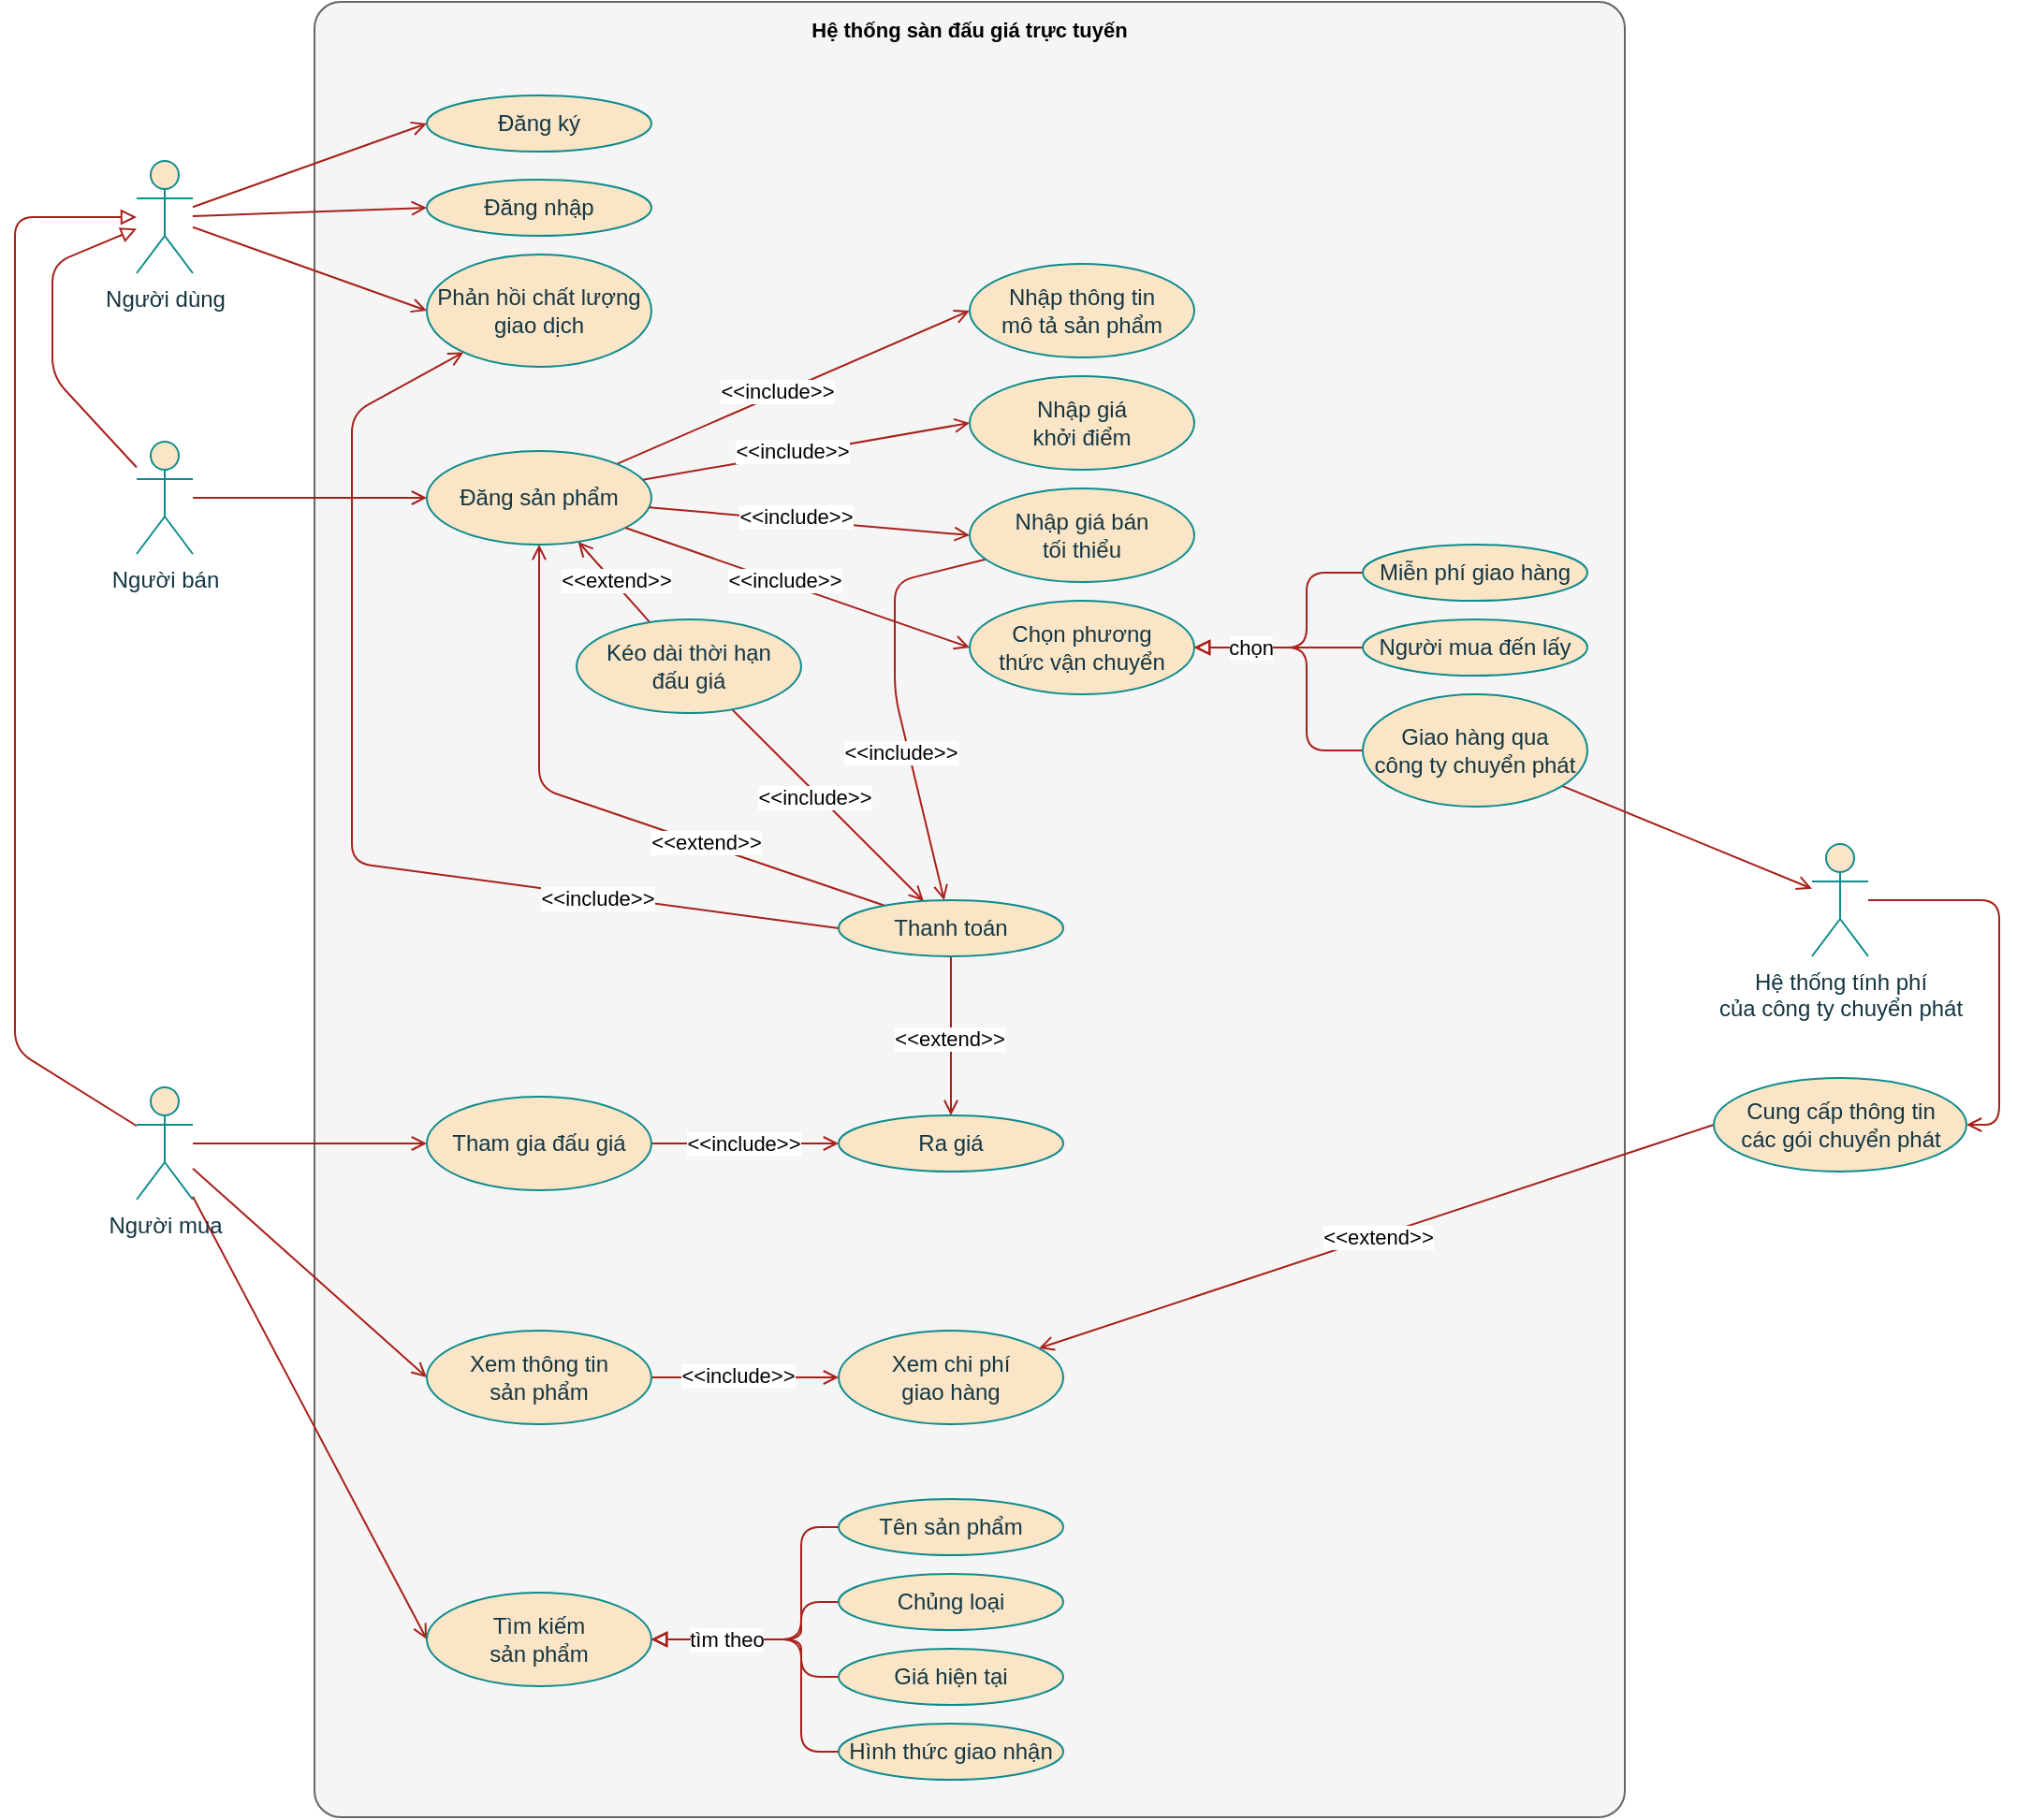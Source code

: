 <mxfile version="22.0.1" type="device">
  <diagram name="Page-1" id="0lvr0rsDFAgbzqghXE3o">
    <mxGraphModel dx="1834" dy="956" grid="1" gridSize="10" guides="1" tooltips="1" connect="1" arrows="1" fold="1" page="0" pageScale="1" pageWidth="827" pageHeight="1169" background="none" math="0" shadow="0">
      <root>
        <mxCell id="0" />
        <mxCell id="1" parent="0" />
        <mxCell id="p1P08zAndF0IRRPU-Ogm-79" value="" style="rounded=1;whiteSpace=wrap;html=1;fontFamily=Helvetica;fontSize=11;arcSize=2;fillColor=#f5f5f5;strokeColor=#666666;fontColor=#333333;movable=0;resizable=0;rotatable=0;deletable=0;editable=0;locked=1;connectable=0;" vertex="1" parent="1">
          <mxGeometry x="40" y="370" width="700" height="970" as="geometry" />
        </mxCell>
        <mxCell id="0Hxz1rpaqMrXubtItxKM-27" style="edgeStyle=none;shape=connector;rounded=1;orthogonalLoop=1;jettySize=auto;html=1;entryX=0;entryY=0.5;entryDx=0;entryDy=0;labelBackgroundColor=none;strokeColor=#A8201A;fontFamily=Helvetica;fontSize=11;fontColor=default;endArrow=open;endFill=0;" parent="1" source="0Hxz1rpaqMrXubtItxKM-1" target="0Hxz1rpaqMrXubtItxKM-26" edge="1">
          <mxGeometry relative="1" as="geometry" />
        </mxCell>
        <mxCell id="0Hxz1rpaqMrXubtItxKM-28" style="edgeStyle=none;shape=connector;rounded=1;orthogonalLoop=1;jettySize=auto;html=1;entryX=0;entryY=0.5;entryDx=0;entryDy=0;labelBackgroundColor=none;strokeColor=#A8201A;fontFamily=Helvetica;fontSize=11;fontColor=default;endArrow=open;endFill=0;" parent="1" source="0Hxz1rpaqMrXubtItxKM-1" target="0Hxz1rpaqMrXubtItxKM-7" edge="1">
          <mxGeometry relative="1" as="geometry" />
        </mxCell>
        <mxCell id="p1P08zAndF0IRRPU-Ogm-1" style="edgeStyle=none;shape=connector;rounded=1;orthogonalLoop=1;jettySize=auto;html=1;entryX=0;entryY=0.5;entryDx=0;entryDy=0;labelBackgroundColor=none;strokeColor=#A8201A;align=center;verticalAlign=middle;fontFamily=Helvetica;fontSize=11;fontColor=default;endArrow=open;endFill=0;" edge="1" parent="1" source="0Hxz1rpaqMrXubtItxKM-1" target="0Hxz1rpaqMrXubtItxKM-44">
          <mxGeometry relative="1" as="geometry" />
        </mxCell>
        <mxCell id="p1P08zAndF0IRRPU-Ogm-7" style="edgeStyle=none;shape=connector;rounded=1;orthogonalLoop=1;jettySize=auto;html=1;labelBackgroundColor=none;strokeColor=#A8201A;align=center;verticalAlign=middle;fontFamily=Helvetica;fontSize=11;fontColor=default;endArrow=block;endFill=0;" edge="1" parent="1" source="0Hxz1rpaqMrXubtItxKM-1" target="p1P08zAndF0IRRPU-Ogm-2">
          <mxGeometry relative="1" as="geometry">
            <Array as="points">
              <mxPoint x="-120" y="930" />
              <mxPoint x="-120" y="485" />
            </Array>
          </mxGeometry>
        </mxCell>
        <mxCell id="0Hxz1rpaqMrXubtItxKM-1" value="Người mua" style="shape=umlActor;verticalLabelPosition=bottom;verticalAlign=top;html=1;outlineConnect=0;rounded=1;labelBackgroundColor=none;fillColor=#FAE5C7;strokeColor=#0F8B8D;fontColor=#143642;" parent="1" vertex="1">
          <mxGeometry x="-55" y="950" width="30" height="60" as="geometry" />
        </mxCell>
        <mxCell id="0Hxz1rpaqMrXubtItxKM-9" style="rounded=1;orthogonalLoop=1;jettySize=auto;html=1;entryX=0;entryY=0.5;entryDx=0;entryDy=0;endArrow=open;endFill=0;labelBackgroundColor=none;strokeColor=#A8201A;fontColor=default;" parent="1" source="0Hxz1rpaqMrXubtItxKM-2" target="0Hxz1rpaqMrXubtItxKM-6" edge="1">
          <mxGeometry relative="1" as="geometry" />
        </mxCell>
        <mxCell id="p1P08zAndF0IRRPU-Ogm-6" style="edgeStyle=none;shape=connector;rounded=1;orthogonalLoop=1;jettySize=auto;html=1;labelBackgroundColor=none;strokeColor=#A8201A;align=center;verticalAlign=middle;fontFamily=Helvetica;fontSize=11;fontColor=default;endArrow=block;endFill=0;" edge="1" parent="1" source="0Hxz1rpaqMrXubtItxKM-2" target="p1P08zAndF0IRRPU-Ogm-2">
          <mxGeometry relative="1" as="geometry">
            <Array as="points">
              <mxPoint x="-100" y="570" />
              <mxPoint x="-100" y="510" />
            </Array>
          </mxGeometry>
        </mxCell>
        <mxCell id="0Hxz1rpaqMrXubtItxKM-2" value="Người&amp;nbsp;bán" style="shape=umlActor;verticalLabelPosition=bottom;verticalAlign=top;html=1;outlineConnect=0;rounded=1;labelBackgroundColor=none;fillColor=#FAE5C7;strokeColor=#0F8B8D;fontColor=#143642;" parent="1" vertex="1">
          <mxGeometry x="-55" y="605" width="30" height="60" as="geometry" />
        </mxCell>
        <mxCell id="p1P08zAndF0IRRPU-Ogm-29" style="edgeStyle=none;shape=connector;rounded=1;orthogonalLoop=1;jettySize=auto;html=1;entryX=0;entryY=0.5;entryDx=0;entryDy=0;labelBackgroundColor=none;strokeColor=#A8201A;align=center;verticalAlign=middle;fontFamily=Helvetica;fontSize=11;fontColor=default;endArrow=open;endFill=0;" edge="1" parent="1" source="0Hxz1rpaqMrXubtItxKM-6" target="0Hxz1rpaqMrXubtItxKM-8">
          <mxGeometry relative="1" as="geometry" />
        </mxCell>
        <mxCell id="p1P08zAndF0IRRPU-Ogm-30" value="&amp;lt;&amp;lt;include&amp;gt;&amp;gt;" style="edgeLabel;html=1;align=center;verticalAlign=middle;resizable=0;points=[];fontSize=11;fontFamily=Helvetica;fontColor=default;" vertex="1" connectable="0" parent="p1P08zAndF0IRRPU-Ogm-29">
          <mxGeometry x="-0.086" y="2" relative="1" as="geometry">
            <mxPoint as="offset" />
          </mxGeometry>
        </mxCell>
        <mxCell id="0Hxz1rpaqMrXubtItxKM-6" value="Đăng sản phẩm" style="ellipse;whiteSpace=wrap;html=1;rounded=1;labelBackgroundColor=none;fillColor=#FAE5C7;strokeColor=#0F8B8D;fontColor=#143642;" parent="1" vertex="1">
          <mxGeometry x="100" y="610" width="120" height="50" as="geometry" />
        </mxCell>
        <mxCell id="0Hxz1rpaqMrXubtItxKM-7" value="Tìm kiếm&lt;br&gt;sản phẩm" style="ellipse;whiteSpace=wrap;html=1;rounded=1;labelBackgroundColor=none;fillColor=#FAE5C7;strokeColor=#0F8B8D;fontColor=#143642;" parent="1" vertex="1">
          <mxGeometry x="100" y="1220" width="120" height="50" as="geometry" />
        </mxCell>
        <mxCell id="0Hxz1rpaqMrXubtItxKM-8" value="Nhập thông tin&lt;br&gt;mô tả sản phẩm" style="ellipse;whiteSpace=wrap;html=1;rounded=1;labelBackgroundColor=none;fillColor=#FAE5C7;strokeColor=#0F8B8D;fontColor=#143642;" parent="1" vertex="1">
          <mxGeometry x="390" y="510" width="120" height="50" as="geometry" />
        </mxCell>
        <mxCell id="0Hxz1rpaqMrXubtItxKM-15" value="Nhập giá&lt;br&gt;khởi điểm" style="ellipse;whiteSpace=wrap;html=1;rounded=1;labelBackgroundColor=none;fillColor=#FAE5C7;strokeColor=#0F8B8D;fontColor=#143642;" parent="1" vertex="1">
          <mxGeometry x="390" y="570" width="120" height="50" as="geometry" />
        </mxCell>
        <mxCell id="p1P08zAndF0IRRPU-Ogm-24" style="edgeStyle=none;shape=connector;rounded=1;orthogonalLoop=1;jettySize=auto;html=1;labelBackgroundColor=none;strokeColor=#A8201A;align=center;verticalAlign=middle;fontFamily=Helvetica;fontSize=11;fontColor=default;endArrow=open;endFill=0;" edge="1" parent="1" source="0Hxz1rpaqMrXubtItxKM-20" target="0Hxz1rpaqMrXubtItxKM-6">
          <mxGeometry relative="1" as="geometry" />
        </mxCell>
        <mxCell id="p1P08zAndF0IRRPU-Ogm-25" value="&amp;lt;&amp;lt;extend&amp;gt;&amp;gt;" style="edgeLabel;html=1;align=center;verticalAlign=middle;resizable=0;points=[];fontSize=11;fontFamily=Helvetica;fontColor=default;" vertex="1" connectable="0" parent="p1P08zAndF0IRRPU-Ogm-24">
          <mxGeometry x="0.018" y="-1" relative="1" as="geometry">
            <mxPoint as="offset" />
          </mxGeometry>
        </mxCell>
        <mxCell id="p1P08zAndF0IRRPU-Ogm-129" style="edgeStyle=none;shape=connector;rounded=1;orthogonalLoop=1;jettySize=auto;html=1;labelBackgroundColor=none;strokeColor=#A8201A;align=center;verticalAlign=middle;fontFamily=Helvetica;fontSize=11;fontColor=default;endArrow=open;endFill=0;" edge="1" parent="1" source="0Hxz1rpaqMrXubtItxKM-20" target="0Hxz1rpaqMrXubtItxKM-56">
          <mxGeometry relative="1" as="geometry">
            <mxPoint x="374.538" y="782.077" as="targetPoint" />
          </mxGeometry>
        </mxCell>
        <mxCell id="p1P08zAndF0IRRPU-Ogm-130" value="&amp;lt;&amp;lt;include&amp;gt;&amp;gt;" style="edgeLabel;html=1;align=center;verticalAlign=middle;resizable=0;points=[];fontSize=11;fontFamily=Helvetica;fontColor=default;" vertex="1" connectable="0" parent="p1P08zAndF0IRRPU-Ogm-129">
          <mxGeometry x="-0.115" y="-2" relative="1" as="geometry">
            <mxPoint as="offset" />
          </mxGeometry>
        </mxCell>
        <mxCell id="0Hxz1rpaqMrXubtItxKM-20" value="Kéo dài thời hạn&lt;br&gt;đấu giá" style="ellipse;whiteSpace=wrap;html=1;rounded=1;labelBackgroundColor=none;fillColor=#FAE5C7;strokeColor=#0F8B8D;fontColor=#143642;" parent="1" vertex="1">
          <mxGeometry x="180" y="700" width="120" height="50" as="geometry" />
        </mxCell>
        <mxCell id="0Hxz1rpaqMrXubtItxKM-22" value="Chọn phương&lt;br&gt;thức vận chuyển" style="ellipse;whiteSpace=wrap;html=1;rounded=1;labelBackgroundColor=none;fillColor=#FAE5C7;strokeColor=#0F8B8D;fontColor=#143642;" parent="1" vertex="1">
          <mxGeometry x="390" y="690" width="120" height="50" as="geometry" />
        </mxCell>
        <mxCell id="p1P08zAndF0IRRPU-Ogm-59" style="edgeStyle=none;shape=connector;rounded=1;orthogonalLoop=1;jettySize=auto;html=1;labelBackgroundColor=none;strokeColor=#A8201A;align=center;verticalAlign=middle;fontFamily=Helvetica;fontSize=11;fontColor=default;endArrow=open;endFill=0;" edge="1" parent="1" source="0Hxz1rpaqMrXubtItxKM-26" target="p1P08zAndF0IRRPU-Ogm-58">
          <mxGeometry relative="1" as="geometry" />
        </mxCell>
        <mxCell id="p1P08zAndF0IRRPU-Ogm-60" value="&amp;lt;&amp;lt;include&amp;gt;&amp;gt;" style="edgeLabel;html=1;align=center;verticalAlign=middle;resizable=0;points=[];fontSize=11;fontFamily=Helvetica;fontColor=default;" vertex="1" connectable="0" parent="p1P08zAndF0IRRPU-Ogm-59">
          <mxGeometry x="-0.082" y="1" relative="1" as="geometry">
            <mxPoint as="offset" />
          </mxGeometry>
        </mxCell>
        <mxCell id="0Hxz1rpaqMrXubtItxKM-26" value="Xem thông tin&lt;br&gt;sản phẩm" style="ellipse;whiteSpace=wrap;html=1;rounded=1;labelBackgroundColor=none;fillColor=#FAE5C7;strokeColor=#0F8B8D;fontColor=#143642;" parent="1" vertex="1">
          <mxGeometry x="100" y="1080" width="120" height="50" as="geometry" />
        </mxCell>
        <mxCell id="0Hxz1rpaqMrXubtItxKM-33" value="Đăng ký" style="ellipse;whiteSpace=wrap;html=1;rounded=1;labelBackgroundColor=none;fillColor=#FAE5C7;strokeColor=#0F8B8D;fontColor=#143642;" parent="1" vertex="1">
          <mxGeometry x="100" y="420" width="120" height="30" as="geometry" />
        </mxCell>
        <mxCell id="0Hxz1rpaqMrXubtItxKM-34" value="Đăng nhập" style="ellipse;whiteSpace=wrap;html=1;rounded=1;labelBackgroundColor=none;fillColor=#FAE5C7;strokeColor=#0F8B8D;fontColor=#143642;" parent="1" vertex="1">
          <mxGeometry x="100" y="465" width="120" height="30" as="geometry" />
        </mxCell>
        <mxCell id="0Hxz1rpaqMrXubtItxKM-41" value="Phản hồi chất lượng&lt;br&gt;giao dịch" style="ellipse;whiteSpace=wrap;html=1;rounded=1;labelBackgroundColor=none;fillColor=#FAE5C7;strokeColor=#0F8B8D;fontColor=#143642;" parent="1" vertex="1">
          <mxGeometry x="100" y="505" width="120" height="60" as="geometry" />
        </mxCell>
        <mxCell id="p1P08zAndF0IRRPU-Ogm-96" style="edgeStyle=none;shape=connector;rounded=1;orthogonalLoop=1;jettySize=auto;html=1;labelBackgroundColor=none;strokeColor=#A8201A;align=center;verticalAlign=middle;fontFamily=Helvetica;fontSize=11;fontColor=default;endArrow=open;endFill=0;" edge="1" parent="1" source="0Hxz1rpaqMrXubtItxKM-44" target="p1P08zAndF0IRRPU-Ogm-95">
          <mxGeometry relative="1" as="geometry" />
        </mxCell>
        <mxCell id="p1P08zAndF0IRRPU-Ogm-97" value="&amp;lt;&amp;lt;include&amp;gt;&amp;gt;" style="edgeLabel;html=1;align=center;verticalAlign=middle;resizable=0;points=[];fontSize=11;fontFamily=Helvetica;fontColor=default;" vertex="1" connectable="0" parent="p1P08zAndF0IRRPU-Ogm-96">
          <mxGeometry x="0.253" y="1" relative="1" as="geometry">
            <mxPoint x="-14" y="1" as="offset" />
          </mxGeometry>
        </mxCell>
        <mxCell id="0Hxz1rpaqMrXubtItxKM-44" value="Tham gia đấu giá" style="ellipse;whiteSpace=wrap;html=1;rounded=1;labelBackgroundColor=none;fillColor=#FAE5C7;strokeColor=#0F8B8D;fontColor=#143642;" parent="1" vertex="1">
          <mxGeometry x="100" y="955" width="120" height="50" as="geometry" />
        </mxCell>
        <mxCell id="0Hxz1rpaqMrXubtItxKM-53" style="edgeStyle=none;shape=connector;rounded=1;orthogonalLoop=1;jettySize=auto;html=1;entryX=1;entryY=0.5;entryDx=0;entryDy=0;labelBackgroundColor=none;strokeColor=#A8201A;fontFamily=Helvetica;fontSize=11;fontColor=default;endArrow=none;endFill=0;" parent="1" edge="1">
          <mxGeometry relative="1" as="geometry">
            <mxPoint x="-240" y="360" as="targetPoint" />
          </mxGeometry>
        </mxCell>
        <mxCell id="p1P08zAndF0IRRPU-Ogm-105" style="edgeStyle=none;shape=connector;rounded=1;orthogonalLoop=1;jettySize=auto;html=1;labelBackgroundColor=none;strokeColor=#A8201A;align=center;verticalAlign=middle;fontFamily=Helvetica;fontSize=11;fontColor=default;endArrow=open;endFill=0;" edge="1" parent="1" source="0Hxz1rpaqMrXubtItxKM-54" target="0Hxz1rpaqMrXubtItxKM-56">
          <mxGeometry relative="1" as="geometry">
            <mxPoint x="405" y="780" as="targetPoint" />
            <Array as="points">
              <mxPoint x="350" y="680" />
              <mxPoint x="350" y="740" />
            </Array>
          </mxGeometry>
        </mxCell>
        <mxCell id="p1P08zAndF0IRRPU-Ogm-106" value="&amp;lt;&amp;lt;include&amp;gt;&amp;gt;" style="edgeLabel;html=1;align=center;verticalAlign=middle;resizable=0;points=[];fontSize=11;fontFamily=Helvetica;fontColor=default;" vertex="1" connectable="0" parent="p1P08zAndF0IRRPU-Ogm-105">
          <mxGeometry x="0.31" y="-2" relative="1" as="geometry">
            <mxPoint x="-4" y="-5" as="offset" />
          </mxGeometry>
        </mxCell>
        <mxCell id="0Hxz1rpaqMrXubtItxKM-54" value="Nhập giá bán&lt;br&gt;tối thiểu" style="ellipse;whiteSpace=wrap;html=1;rounded=1;labelBackgroundColor=none;fillColor=#FAE5C7;strokeColor=#0F8B8D;fontColor=#143642;" parent="1" vertex="1">
          <mxGeometry x="390" y="630" width="120" height="50" as="geometry" />
        </mxCell>
        <mxCell id="p1P08zAndF0IRRPU-Ogm-138" style="edgeStyle=none;shape=connector;rounded=1;orthogonalLoop=1;jettySize=auto;html=1;labelBackgroundColor=none;strokeColor=#A8201A;align=center;verticalAlign=middle;fontFamily=Helvetica;fontSize=11;fontColor=default;endArrow=open;endFill=0;" edge="1" parent="1" source="0Hxz1rpaqMrXubtItxKM-56" target="p1P08zAndF0IRRPU-Ogm-95">
          <mxGeometry relative="1" as="geometry" />
        </mxCell>
        <mxCell id="p1P08zAndF0IRRPU-Ogm-139" value="&amp;lt;&amp;lt;extend&amp;gt;&amp;gt;" style="edgeLabel;html=1;align=center;verticalAlign=middle;resizable=0;points=[];fontSize=11;fontFamily=Helvetica;fontColor=default;" vertex="1" connectable="0" parent="p1P08zAndF0IRRPU-Ogm-138">
          <mxGeometry x="0.018" y="-1" relative="1" as="geometry">
            <mxPoint as="offset" />
          </mxGeometry>
        </mxCell>
        <mxCell id="p1P08zAndF0IRRPU-Ogm-140" style="edgeStyle=none;shape=connector;rounded=1;orthogonalLoop=1;jettySize=auto;html=1;labelBackgroundColor=none;strokeColor=#A8201A;align=center;verticalAlign=middle;fontFamily=Helvetica;fontSize=11;fontColor=default;endArrow=open;endFill=0;exitX=0;exitY=0.5;exitDx=0;exitDy=0;" edge="1" parent="1" source="0Hxz1rpaqMrXubtItxKM-56" target="0Hxz1rpaqMrXubtItxKM-41">
          <mxGeometry relative="1" as="geometry">
            <Array as="points">
              <mxPoint x="60" y="830" />
              <mxPoint x="60" y="590" />
            </Array>
          </mxGeometry>
        </mxCell>
        <mxCell id="p1P08zAndF0IRRPU-Ogm-141" value="&amp;lt;&amp;lt;include&amp;gt;&amp;gt;" style="edgeLabel;html=1;align=center;verticalAlign=middle;resizable=0;points=[];fontSize=11;fontFamily=Helvetica;fontColor=default;" vertex="1" connectable="0" parent="p1P08zAndF0IRRPU-Ogm-140">
          <mxGeometry x="-0.541" y="1" relative="1" as="geometry">
            <mxPoint x="1" as="offset" />
          </mxGeometry>
        </mxCell>
        <mxCell id="p1P08zAndF0IRRPU-Ogm-144" style="edgeStyle=none;shape=connector;rounded=1;orthogonalLoop=1;jettySize=auto;html=1;labelBackgroundColor=none;strokeColor=#A8201A;align=center;verticalAlign=middle;fontFamily=Helvetica;fontSize=11;fontColor=default;endArrow=open;endFill=0;" edge="1" parent="1" source="0Hxz1rpaqMrXubtItxKM-56" target="0Hxz1rpaqMrXubtItxKM-6">
          <mxGeometry relative="1" as="geometry">
            <Array as="points">
              <mxPoint x="160" y="790" />
            </Array>
          </mxGeometry>
        </mxCell>
        <mxCell id="p1P08zAndF0IRRPU-Ogm-145" value="&amp;lt;&amp;lt;extend&amp;gt;&amp;gt;" style="edgeLabel;html=1;align=center;verticalAlign=middle;resizable=0;points=[];fontSize=11;fontFamily=Helvetica;fontColor=default;" vertex="1" connectable="0" parent="p1P08zAndF0IRRPU-Ogm-144">
          <mxGeometry x="-0.382" y="-2" relative="1" as="geometry">
            <mxPoint x="-1" as="offset" />
          </mxGeometry>
        </mxCell>
        <mxCell id="0Hxz1rpaqMrXubtItxKM-56" value="Thanh toán" style="ellipse;whiteSpace=wrap;html=1;rounded=1;labelBackgroundColor=none;fillColor=#FAE5C7;strokeColor=#0F8B8D;fontColor=#143642;" parent="1" vertex="1">
          <mxGeometry x="320" y="850" width="120" height="30" as="geometry" />
        </mxCell>
        <mxCell id="p1P08zAndF0IRRPU-Ogm-26" style="edgeStyle=none;shape=connector;rounded=1;orthogonalLoop=1;jettySize=auto;html=1;entryX=0;entryY=0.5;entryDx=0;entryDy=0;labelBackgroundColor=none;strokeColor=#A8201A;align=center;verticalAlign=middle;fontFamily=Helvetica;fontSize=11;fontColor=default;endArrow=open;endFill=0;" edge="1" parent="1" source="p1P08zAndF0IRRPU-Ogm-2" target="0Hxz1rpaqMrXubtItxKM-33">
          <mxGeometry relative="1" as="geometry" />
        </mxCell>
        <mxCell id="p1P08zAndF0IRRPU-Ogm-27" style="edgeStyle=none;shape=connector;rounded=1;orthogonalLoop=1;jettySize=auto;html=1;entryX=0;entryY=0.5;entryDx=0;entryDy=0;labelBackgroundColor=none;strokeColor=#A8201A;align=center;verticalAlign=middle;fontFamily=Helvetica;fontSize=11;fontColor=default;endArrow=open;endFill=0;" edge="1" parent="1" source="p1P08zAndF0IRRPU-Ogm-2" target="0Hxz1rpaqMrXubtItxKM-34">
          <mxGeometry relative="1" as="geometry" />
        </mxCell>
        <mxCell id="p1P08zAndF0IRRPU-Ogm-28" style="edgeStyle=none;shape=connector;rounded=1;orthogonalLoop=1;jettySize=auto;html=1;entryX=0;entryY=0.5;entryDx=0;entryDy=0;labelBackgroundColor=none;strokeColor=#A8201A;align=center;verticalAlign=middle;fontFamily=Helvetica;fontSize=11;fontColor=default;endArrow=open;endFill=0;" edge="1" parent="1" source="p1P08zAndF0IRRPU-Ogm-2" target="0Hxz1rpaqMrXubtItxKM-41">
          <mxGeometry relative="1" as="geometry" />
        </mxCell>
        <mxCell id="p1P08zAndF0IRRPU-Ogm-2" value="Người dùng" style="shape=umlActor;verticalLabelPosition=bottom;verticalAlign=top;html=1;outlineConnect=0;rounded=1;labelBackgroundColor=none;fillColor=#FAE5C7;strokeColor=#0F8B8D;fontColor=#143642;" vertex="1" parent="1">
          <mxGeometry x="-55" y="455" width="30" height="60" as="geometry" />
        </mxCell>
        <mxCell id="p1P08zAndF0IRRPU-Ogm-87" style="edgeStyle=none;shape=connector;rounded=1;orthogonalLoop=1;jettySize=auto;html=1;labelBackgroundColor=none;strokeColor=#A8201A;align=center;verticalAlign=middle;fontFamily=Helvetica;fontSize=11;fontColor=default;endArrow=open;endFill=0;" edge="1" parent="1" source="p1P08zAndF0IRRPU-Ogm-10" target="p1P08zAndF0IRRPU-Ogm-53">
          <mxGeometry relative="1" as="geometry">
            <Array as="points">
              <mxPoint x="940" y="850" />
              <mxPoint x="940" y="970" />
            </Array>
          </mxGeometry>
        </mxCell>
        <mxCell id="p1P08zAndF0IRRPU-Ogm-10" value="Hệ thống tính phí&lt;br&gt;của công ty chuyển phát" style="shape=umlActor;verticalLabelPosition=bottom;verticalAlign=top;html=1;outlineConnect=0;rounded=1;labelBackgroundColor=none;fillColor=#FAE5C7;strokeColor=#0F8B8D;fontColor=#143642;" vertex="1" parent="1">
          <mxGeometry x="840" y="820" width="30" height="60" as="geometry" />
        </mxCell>
        <mxCell id="p1P08zAndF0IRRPU-Ogm-31" style="edgeStyle=none;shape=connector;rounded=1;orthogonalLoop=1;jettySize=auto;html=1;entryX=0;entryY=0.5;entryDx=0;entryDy=0;labelBackgroundColor=none;strokeColor=#A8201A;align=center;verticalAlign=middle;fontFamily=Helvetica;fontSize=11;fontColor=default;endArrow=open;endFill=0;" edge="1" parent="1" source="0Hxz1rpaqMrXubtItxKM-6" target="0Hxz1rpaqMrXubtItxKM-15">
          <mxGeometry relative="1" as="geometry">
            <mxPoint x="212" y="627" as="sourcePoint" />
            <mxPoint x="400" y="545" as="targetPoint" />
          </mxGeometry>
        </mxCell>
        <mxCell id="p1P08zAndF0IRRPU-Ogm-32" value="&amp;lt;&amp;lt;include&amp;gt;&amp;gt;" style="edgeLabel;html=1;align=center;verticalAlign=middle;resizable=0;points=[];fontSize=11;fontFamily=Helvetica;fontColor=default;" vertex="1" connectable="0" parent="p1P08zAndF0IRRPU-Ogm-31">
          <mxGeometry x="-0.086" y="2" relative="1" as="geometry">
            <mxPoint as="offset" />
          </mxGeometry>
        </mxCell>
        <mxCell id="p1P08zAndF0IRRPU-Ogm-33" style="edgeStyle=none;shape=connector;rounded=1;orthogonalLoop=1;jettySize=auto;html=1;entryX=0;entryY=0.5;entryDx=0;entryDy=0;labelBackgroundColor=none;strokeColor=#A8201A;align=center;verticalAlign=middle;fontFamily=Helvetica;fontSize=11;fontColor=default;endArrow=open;endFill=0;" edge="1" parent="1" source="0Hxz1rpaqMrXubtItxKM-6" target="0Hxz1rpaqMrXubtItxKM-54">
          <mxGeometry relative="1" as="geometry">
            <mxPoint x="222" y="637" as="sourcePoint" />
            <mxPoint x="410" y="555" as="targetPoint" />
          </mxGeometry>
        </mxCell>
        <mxCell id="p1P08zAndF0IRRPU-Ogm-34" value="&amp;lt;&amp;lt;include&amp;gt;&amp;gt;" style="edgeLabel;html=1;align=center;verticalAlign=middle;resizable=0;points=[];fontSize=11;fontFamily=Helvetica;fontColor=default;" vertex="1" connectable="0" parent="p1P08zAndF0IRRPU-Ogm-33">
          <mxGeometry x="-0.086" y="2" relative="1" as="geometry">
            <mxPoint as="offset" />
          </mxGeometry>
        </mxCell>
        <mxCell id="p1P08zAndF0IRRPU-Ogm-35" style="edgeStyle=none;shape=connector;rounded=1;orthogonalLoop=1;jettySize=auto;html=1;entryX=0;entryY=0.5;entryDx=0;entryDy=0;labelBackgroundColor=none;strokeColor=#A8201A;align=center;verticalAlign=middle;fontFamily=Helvetica;fontSize=11;fontColor=default;endArrow=open;endFill=0;" edge="1" parent="1" source="0Hxz1rpaqMrXubtItxKM-6" target="0Hxz1rpaqMrXubtItxKM-22">
          <mxGeometry relative="1" as="geometry">
            <mxPoint x="232" y="647" as="sourcePoint" />
            <mxPoint x="420" y="565" as="targetPoint" />
          </mxGeometry>
        </mxCell>
        <mxCell id="p1P08zAndF0IRRPU-Ogm-36" value="&amp;lt;&amp;lt;include&amp;gt;&amp;gt;" style="edgeLabel;html=1;align=center;verticalAlign=middle;resizable=0;points=[];fontSize=11;fontFamily=Helvetica;fontColor=default;" vertex="1" connectable="0" parent="p1P08zAndF0IRRPU-Ogm-35">
          <mxGeometry x="-0.086" y="2" relative="1" as="geometry">
            <mxPoint as="offset" />
          </mxGeometry>
        </mxCell>
        <mxCell id="p1P08zAndF0IRRPU-Ogm-56" style="edgeStyle=orthogonalEdgeStyle;shape=connector;rounded=1;orthogonalLoop=1;jettySize=auto;html=1;labelBackgroundColor=none;strokeColor=#A8201A;align=center;verticalAlign=middle;fontFamily=Helvetica;fontSize=11;fontColor=default;endArrow=block;endFill=0;" edge="1" parent="1" source="p1P08zAndF0IRRPU-Ogm-38" target="0Hxz1rpaqMrXubtItxKM-22">
          <mxGeometry relative="1" as="geometry">
            <Array as="points">
              <mxPoint x="570" y="675" />
              <mxPoint x="570" y="715" />
            </Array>
          </mxGeometry>
        </mxCell>
        <mxCell id="p1P08zAndF0IRRPU-Ogm-38" value="Miễn phí giao hàng" style="ellipse;whiteSpace=wrap;html=1;rounded=1;labelBackgroundColor=none;fillColor=#FAE5C7;strokeColor=#0F8B8D;fontColor=#143642;" vertex="1" parent="1">
          <mxGeometry x="600" y="660" width="120" height="30" as="geometry" />
        </mxCell>
        <mxCell id="p1P08zAndF0IRRPU-Ogm-55" style="edgeStyle=none;shape=connector;rounded=1;orthogonalLoop=1;jettySize=auto;html=1;labelBackgroundColor=none;strokeColor=#A8201A;align=center;verticalAlign=middle;fontFamily=Helvetica;fontSize=11;fontColor=default;endArrow=block;endFill=0;" edge="1" parent="1" source="p1P08zAndF0IRRPU-Ogm-42" target="0Hxz1rpaqMrXubtItxKM-22">
          <mxGeometry relative="1" as="geometry" />
        </mxCell>
        <mxCell id="p1P08zAndF0IRRPU-Ogm-42" value="Người mua đến lấy" style="ellipse;whiteSpace=wrap;html=1;rounded=1;labelBackgroundColor=none;fillColor=#FAE5C7;strokeColor=#0F8B8D;fontColor=#143642;" vertex="1" parent="1">
          <mxGeometry x="600" y="700" width="120" height="30" as="geometry" />
        </mxCell>
        <mxCell id="p1P08zAndF0IRRPU-Ogm-52" style="edgeStyle=none;shape=connector;rounded=1;orthogonalLoop=1;jettySize=auto;html=1;labelBackgroundColor=none;strokeColor=#A8201A;align=center;verticalAlign=middle;fontFamily=Helvetica;fontSize=11;fontColor=default;endArrow=open;endFill=0;" edge="1" parent="1" source="p1P08zAndF0IRRPU-Ogm-44" target="p1P08zAndF0IRRPU-Ogm-10">
          <mxGeometry relative="1" as="geometry" />
        </mxCell>
        <mxCell id="p1P08zAndF0IRRPU-Ogm-54" style="edgeStyle=orthogonalEdgeStyle;shape=connector;rounded=1;orthogonalLoop=1;jettySize=auto;html=1;labelBackgroundColor=none;strokeColor=#A8201A;align=center;verticalAlign=middle;fontFamily=Helvetica;fontSize=11;fontColor=default;endArrow=block;endFill=0;" edge="1" parent="1" source="p1P08zAndF0IRRPU-Ogm-44" target="0Hxz1rpaqMrXubtItxKM-22">
          <mxGeometry relative="1" as="geometry">
            <Array as="points">
              <mxPoint x="570" y="770" />
              <mxPoint x="570" y="715" />
            </Array>
          </mxGeometry>
        </mxCell>
        <mxCell id="p1P08zAndF0IRRPU-Ogm-77" value="chọn" style="edgeLabel;html=1;align=center;verticalAlign=middle;resizable=0;points=[];fontSize=11;fontFamily=Helvetica;fontColor=default;" vertex="1" connectable="0" parent="p1P08zAndF0IRRPU-Ogm-54">
          <mxGeometry x="0.591" relative="1" as="geometry">
            <mxPoint as="offset" />
          </mxGeometry>
        </mxCell>
        <mxCell id="p1P08zAndF0IRRPU-Ogm-44" value="Giao hàng qua&lt;br&gt;công ty chuyển phát" style="ellipse;whiteSpace=wrap;html=1;rounded=1;labelBackgroundColor=none;fillColor=#FAE5C7;strokeColor=#0F8B8D;fontColor=#143642;" vertex="1" parent="1">
          <mxGeometry x="600" y="740" width="120" height="60" as="geometry" />
        </mxCell>
        <mxCell id="p1P08zAndF0IRRPU-Ogm-62" style="edgeStyle=none;shape=connector;rounded=1;orthogonalLoop=1;jettySize=auto;html=1;labelBackgroundColor=none;strokeColor=#A8201A;align=center;verticalAlign=middle;fontFamily=Helvetica;fontSize=11;fontColor=default;endArrow=open;endFill=0;exitX=0;exitY=0.5;exitDx=0;exitDy=0;" edge="1" parent="1" source="p1P08zAndF0IRRPU-Ogm-53" target="p1P08zAndF0IRRPU-Ogm-58">
          <mxGeometry relative="1" as="geometry">
            <mxPoint x="580" y="1105.0" as="sourcePoint" />
          </mxGeometry>
        </mxCell>
        <mxCell id="p1P08zAndF0IRRPU-Ogm-63" value="&amp;lt;&amp;lt;extend&amp;gt;&amp;gt;" style="edgeLabel;html=1;align=center;verticalAlign=middle;resizable=0;points=[];fontSize=11;fontFamily=Helvetica;fontColor=default;" vertex="1" connectable="0" parent="p1P08zAndF0IRRPU-Ogm-62">
          <mxGeometry x="-0.006" relative="1" as="geometry">
            <mxPoint as="offset" />
          </mxGeometry>
        </mxCell>
        <mxCell id="p1P08zAndF0IRRPU-Ogm-53" value="Cung cấp thông tin&lt;br&gt;các gói chuyển phát" style="ellipse;whiteSpace=wrap;html=1;rounded=1;labelBackgroundColor=none;fillColor=#FAE5C7;strokeColor=#0F8B8D;fontColor=#143642;" vertex="1" parent="1">
          <mxGeometry x="787.5" y="945" width="135" height="50" as="geometry" />
        </mxCell>
        <mxCell id="p1P08zAndF0IRRPU-Ogm-58" value="Xem chi phí&lt;br&gt;giao hàng" style="ellipse;whiteSpace=wrap;html=1;rounded=1;labelBackgroundColor=none;fillColor=#FAE5C7;strokeColor=#0F8B8D;fontColor=#143642;" vertex="1" parent="1">
          <mxGeometry x="320" y="1080" width="120" height="50" as="geometry" />
        </mxCell>
        <mxCell id="p1P08zAndF0IRRPU-Ogm-72" style="edgeStyle=orthogonalEdgeStyle;shape=connector;rounded=1;orthogonalLoop=1;jettySize=auto;html=1;labelBackgroundColor=none;strokeColor=#A8201A;align=center;verticalAlign=middle;fontFamily=Helvetica;fontSize=11;fontColor=default;endArrow=block;endFill=0;" edge="1" parent="1" source="p1P08zAndF0IRRPU-Ogm-66" target="0Hxz1rpaqMrXubtItxKM-7">
          <mxGeometry relative="1" as="geometry">
            <Array as="points">
              <mxPoint x="300" y="1185" />
              <mxPoint x="300" y="1245" />
            </Array>
          </mxGeometry>
        </mxCell>
        <mxCell id="p1P08zAndF0IRRPU-Ogm-66" value="Tên sản phẩm" style="ellipse;whiteSpace=wrap;html=1;rounded=1;labelBackgroundColor=none;fillColor=#FAE5C7;strokeColor=#0F8B8D;fontColor=#143642;" vertex="1" parent="1">
          <mxGeometry x="320" y="1170" width="120" height="30" as="geometry" />
        </mxCell>
        <mxCell id="p1P08zAndF0IRRPU-Ogm-74" style="edgeStyle=orthogonalEdgeStyle;shape=connector;rounded=1;orthogonalLoop=1;jettySize=auto;html=1;labelBackgroundColor=none;strokeColor=#A8201A;align=center;verticalAlign=middle;fontFamily=Helvetica;fontSize=11;fontColor=default;endArrow=block;endFill=0;" edge="1" parent="1" source="p1P08zAndF0IRRPU-Ogm-67" target="0Hxz1rpaqMrXubtItxKM-7">
          <mxGeometry relative="1" as="geometry">
            <Array as="points">
              <mxPoint x="300" y="1225" />
              <mxPoint x="300" y="1245" />
            </Array>
          </mxGeometry>
        </mxCell>
        <mxCell id="p1P08zAndF0IRRPU-Ogm-67" value="Chủng loại" style="ellipse;whiteSpace=wrap;html=1;rounded=1;labelBackgroundColor=none;fillColor=#FAE5C7;strokeColor=#0F8B8D;fontColor=#143642;" vertex="1" parent="1">
          <mxGeometry x="320" y="1210" width="120" height="30" as="geometry" />
        </mxCell>
        <mxCell id="p1P08zAndF0IRRPU-Ogm-75" style="edgeStyle=orthogonalEdgeStyle;shape=connector;rounded=1;orthogonalLoop=1;jettySize=auto;html=1;labelBackgroundColor=none;strokeColor=#A8201A;align=center;verticalAlign=middle;fontFamily=Helvetica;fontSize=11;fontColor=default;endArrow=block;endFill=0;" edge="1" parent="1" source="p1P08zAndF0IRRPU-Ogm-69" target="0Hxz1rpaqMrXubtItxKM-7">
          <mxGeometry relative="1" as="geometry">
            <Array as="points">
              <mxPoint x="300" y="1265" />
              <mxPoint x="300" y="1245" />
            </Array>
          </mxGeometry>
        </mxCell>
        <mxCell id="p1P08zAndF0IRRPU-Ogm-69" value="Giá hiện tại" style="ellipse;whiteSpace=wrap;html=1;rounded=1;labelBackgroundColor=none;fillColor=#FAE5C7;strokeColor=#0F8B8D;fontColor=#143642;" vertex="1" parent="1">
          <mxGeometry x="320" y="1250" width="120" height="30" as="geometry" />
        </mxCell>
        <mxCell id="p1P08zAndF0IRRPU-Ogm-76" style="edgeStyle=orthogonalEdgeStyle;shape=connector;rounded=1;orthogonalLoop=1;jettySize=auto;html=1;labelBackgroundColor=none;strokeColor=#A8201A;align=center;verticalAlign=middle;fontFamily=Helvetica;fontSize=11;fontColor=default;endArrow=block;endFill=0;" edge="1" parent="1" source="p1P08zAndF0IRRPU-Ogm-71" target="0Hxz1rpaqMrXubtItxKM-7">
          <mxGeometry relative="1" as="geometry">
            <Array as="points">
              <mxPoint x="300" y="1305" />
              <mxPoint x="300" y="1245" />
            </Array>
          </mxGeometry>
        </mxCell>
        <mxCell id="p1P08zAndF0IRRPU-Ogm-78" value="tìm theo" style="edgeLabel;html=1;align=center;verticalAlign=middle;resizable=0;points=[];fontSize=11;fontFamily=Helvetica;fontColor=default;" vertex="1" connectable="0" parent="p1P08zAndF0IRRPU-Ogm-76">
          <mxGeometry x="0.675" y="2" relative="1" as="geometry">
            <mxPoint x="14" y="-2" as="offset" />
          </mxGeometry>
        </mxCell>
        <mxCell id="p1P08zAndF0IRRPU-Ogm-71" value="Hình thức giao nhận" style="ellipse;whiteSpace=wrap;html=1;rounded=1;labelBackgroundColor=none;fillColor=#FAE5C7;strokeColor=#0F8B8D;fontColor=#143642;" vertex="1" parent="1">
          <mxGeometry x="320" y="1290" width="120" height="30" as="geometry" />
        </mxCell>
        <mxCell id="p1P08zAndF0IRRPU-Ogm-80" value="&lt;b&gt;Hệ thống sàn đấu giá trực tuyến&lt;/b&gt;" style="text;html=1;strokeColor=none;fillColor=none;align=center;verticalAlign=middle;whiteSpace=wrap;rounded=0;fontSize=11;fontFamily=Helvetica;fontColor=default;" vertex="1" parent="1">
          <mxGeometry x="40" y="370" width="700" height="30" as="geometry" />
        </mxCell>
        <mxCell id="p1P08zAndF0IRRPU-Ogm-95" value="Ra giá" style="ellipse;whiteSpace=wrap;html=1;rounded=1;labelBackgroundColor=none;fillColor=#FAE5C7;strokeColor=#0F8B8D;fontColor=#143642;" vertex="1" parent="1">
          <mxGeometry x="320" y="965" width="120" height="30" as="geometry" />
        </mxCell>
      </root>
    </mxGraphModel>
  </diagram>
</mxfile>
